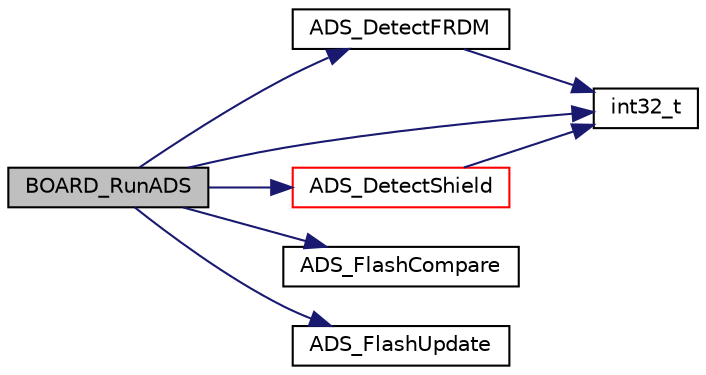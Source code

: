 digraph "BOARD_RunADS"
{
  edge [fontname="Helvetica",fontsize="10",labelfontname="Helvetica",labelfontsize="10"];
  node [fontname="Helvetica",fontsize="10",shape=record];
  rankdir="LR";
  Node144 [label="BOARD_RunADS",height=0.2,width=0.4,color="black", fillcolor="grey75", style="filled", fontcolor="black"];
  Node144 -> Node145 [color="midnightblue",fontsize="10",style="solid",fontname="Helvetica"];
  Node145 [label="ADS_DetectFRDM",height=0.2,width=0.4,color="black", fillcolor="white", style="filled",URL="$auto__detection__service__kl25z_8c.html#a0d4429edc33993cd95b7c61e3ea9fdc3"];
  Node145 -> Node146 [color="midnightblue",fontsize="10",style="solid",fontname="Helvetica"];
  Node146 [label="int32_t",height=0.2,width=0.4,color="black", fillcolor="white", style="filled",URL="$data__format__service_8h.html#a5d7069350a7d7e65686c77a8038f462f",tooltip="The interface function to append the data on the formated stream. "];
  Node144 -> Node147 [color="midnightblue",fontsize="10",style="solid",fontname="Helvetica"];
  Node147 [label="ADS_DetectShield",height=0.2,width=0.4,color="red", fillcolor="white", style="filled",URL="$auto__detection__service__kl25z_8c.html#a01f30c94c49eadb65cc176f79209e84c"];
  Node147 -> Node146 [color="midnightblue",fontsize="10",style="solid",fontname="Helvetica"];
  Node144 -> Node173 [color="midnightblue",fontsize="10",style="solid",fontname="Helvetica"];
  Node173 [label="ADS_FlashCompare",height=0.2,width=0.4,color="black", fillcolor="white", style="filled",URL="$auto__detection__service__kl25z_8c.html#a183ae73ebe136fd547ba788842509b4d"];
  Node144 -> Node174 [color="midnightblue",fontsize="10",style="solid",fontname="Helvetica"];
  Node174 [label="ADS_FlashUpdate",height=0.2,width=0.4,color="black", fillcolor="white", style="filled",URL="$auto__detection__service__kl25z_8c.html#a7166b41888dc22e6a6090e081f072fe7"];
  Node144 -> Node146 [color="midnightblue",fontsize="10",style="solid",fontname="Helvetica"];
}
